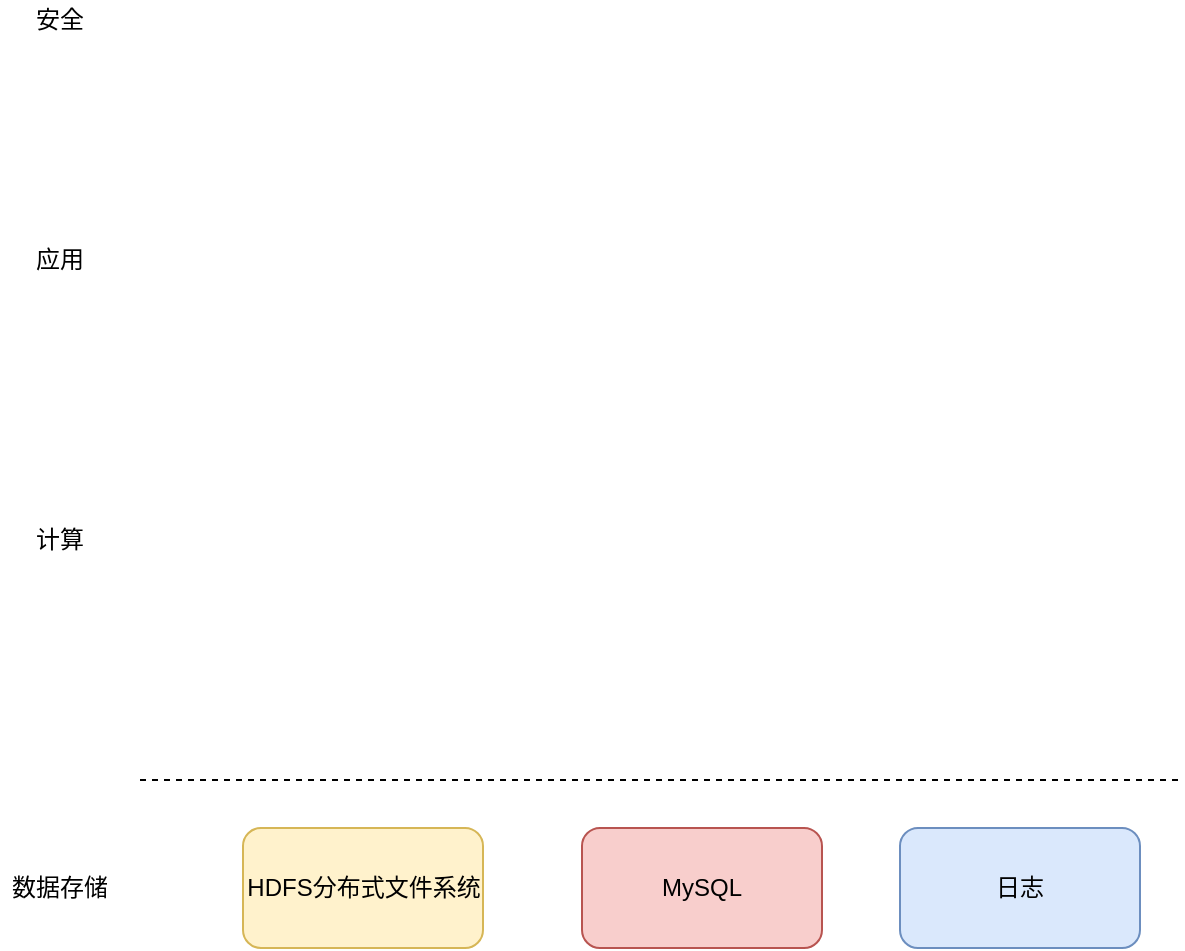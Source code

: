 <mxfile version="12.3.6" type="github" pages="1">
  <diagram id="wH5oIil5O3f5OFuHpAPj" name="第 1 页">
    <mxGraphModel dx="893" dy="591" grid="1" gridSize="10" guides="1" tooltips="1" connect="1" arrows="1" fold="1" page="1" pageScale="1" pageWidth="827" pageHeight="1169" math="0" shadow="0">
      <root>
        <mxCell id="0"/>
        <mxCell id="1" parent="0"/>
        <mxCell id="3A5Cxgbc8CVoEQmnolI1-1" value="HDFS分布式文件系统" style="rounded=1;whiteSpace=wrap;html=1;fillColor=#fff2cc;strokeColor=#d6b656;" vertex="1" parent="1">
          <mxGeometry x="171.5" y="494" width="120" height="60" as="geometry"/>
        </mxCell>
        <mxCell id="3A5Cxgbc8CVoEQmnolI1-2" value="MySQL" style="rounded=1;whiteSpace=wrap;html=1;fillColor=#f8cecc;strokeColor=#b85450;" vertex="1" parent="1">
          <mxGeometry x="341" y="494" width="120" height="60" as="geometry"/>
        </mxCell>
        <mxCell id="3A5Cxgbc8CVoEQmnolI1-4" value="" style="endArrow=none;dashed=1;html=1;" edge="1" parent="1">
          <mxGeometry width="50" height="50" relative="1" as="geometry">
            <mxPoint x="120" y="470" as="sourcePoint"/>
            <mxPoint x="640" y="470" as="targetPoint"/>
            <Array as="points">
              <mxPoint x="400" y="470"/>
            </Array>
          </mxGeometry>
        </mxCell>
        <mxCell id="3A5Cxgbc8CVoEQmnolI1-5" value="数据存储" style="text;html=1;strokeColor=none;fillColor=none;align=center;verticalAlign=middle;whiteSpace=wrap;rounded=0;" vertex="1" parent="1">
          <mxGeometry x="50" y="514" width="60" height="20" as="geometry"/>
        </mxCell>
        <mxCell id="3A5Cxgbc8CVoEQmnolI1-6" value="日志" style="rounded=1;whiteSpace=wrap;html=1;fillColor=#dae8fc;strokeColor=#6c8ebf;" vertex="1" parent="1">
          <mxGeometry x="500" y="494" width="120" height="60" as="geometry"/>
        </mxCell>
        <mxCell id="3A5Cxgbc8CVoEQmnolI1-7" value="计算" style="text;html=1;strokeColor=none;fillColor=none;align=center;verticalAlign=middle;whiteSpace=wrap;rounded=0;" vertex="1" parent="1">
          <mxGeometry x="50" y="340" width="60" height="20" as="geometry"/>
        </mxCell>
        <mxCell id="3A5Cxgbc8CVoEQmnolI1-8" value="应用" style="text;html=1;strokeColor=none;fillColor=none;align=center;verticalAlign=middle;whiteSpace=wrap;rounded=0;" vertex="1" parent="1">
          <mxGeometry x="50" y="200" width="60" height="20" as="geometry"/>
        </mxCell>
        <mxCell id="3A5Cxgbc8CVoEQmnolI1-9" value="安全" style="text;html=1;strokeColor=none;fillColor=none;align=center;verticalAlign=middle;whiteSpace=wrap;rounded=0;" vertex="1" parent="1">
          <mxGeometry x="50" y="80" width="60" height="20" as="geometry"/>
        </mxCell>
      </root>
    </mxGraphModel>
  </diagram>
</mxfile>
